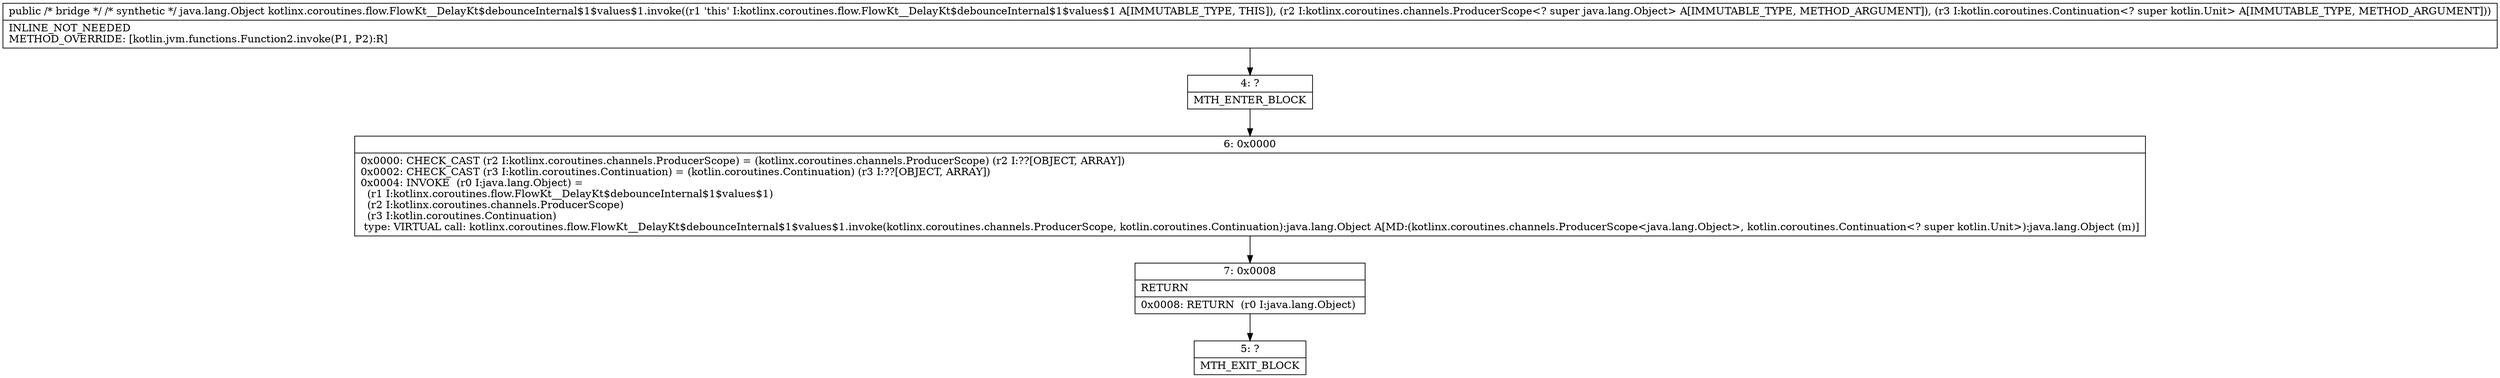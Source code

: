 digraph "CFG forkotlinx.coroutines.flow.FlowKt__DelayKt$debounceInternal$1$values$1.invoke(Ljava\/lang\/Object;Ljava\/lang\/Object;)Ljava\/lang\/Object;" {
Node_4 [shape=record,label="{4\:\ ?|MTH_ENTER_BLOCK\l}"];
Node_6 [shape=record,label="{6\:\ 0x0000|0x0000: CHECK_CAST (r2 I:kotlinx.coroutines.channels.ProducerScope) = (kotlinx.coroutines.channels.ProducerScope) (r2 I:??[OBJECT, ARRAY]) \l0x0002: CHECK_CAST (r3 I:kotlin.coroutines.Continuation) = (kotlin.coroutines.Continuation) (r3 I:??[OBJECT, ARRAY]) \l0x0004: INVOKE  (r0 I:java.lang.Object) = \l  (r1 I:kotlinx.coroutines.flow.FlowKt__DelayKt$debounceInternal$1$values$1)\l  (r2 I:kotlinx.coroutines.channels.ProducerScope)\l  (r3 I:kotlin.coroutines.Continuation)\l type: VIRTUAL call: kotlinx.coroutines.flow.FlowKt__DelayKt$debounceInternal$1$values$1.invoke(kotlinx.coroutines.channels.ProducerScope, kotlin.coroutines.Continuation):java.lang.Object A[MD:(kotlinx.coroutines.channels.ProducerScope\<java.lang.Object\>, kotlin.coroutines.Continuation\<? super kotlin.Unit\>):java.lang.Object (m)]\l}"];
Node_7 [shape=record,label="{7\:\ 0x0008|RETURN\l|0x0008: RETURN  (r0 I:java.lang.Object) \l}"];
Node_5 [shape=record,label="{5\:\ ?|MTH_EXIT_BLOCK\l}"];
MethodNode[shape=record,label="{public \/* bridge *\/ \/* synthetic *\/ java.lang.Object kotlinx.coroutines.flow.FlowKt__DelayKt$debounceInternal$1$values$1.invoke((r1 'this' I:kotlinx.coroutines.flow.FlowKt__DelayKt$debounceInternal$1$values$1 A[IMMUTABLE_TYPE, THIS]), (r2 I:kotlinx.coroutines.channels.ProducerScope\<? super java.lang.Object\> A[IMMUTABLE_TYPE, METHOD_ARGUMENT]), (r3 I:kotlin.coroutines.Continuation\<? super kotlin.Unit\> A[IMMUTABLE_TYPE, METHOD_ARGUMENT]))  | INLINE_NOT_NEEDED\lMETHOD_OVERRIDE: [kotlin.jvm.functions.Function2.invoke(P1, P2):R]\l}"];
MethodNode -> Node_4;Node_4 -> Node_6;
Node_6 -> Node_7;
Node_7 -> Node_5;
}

